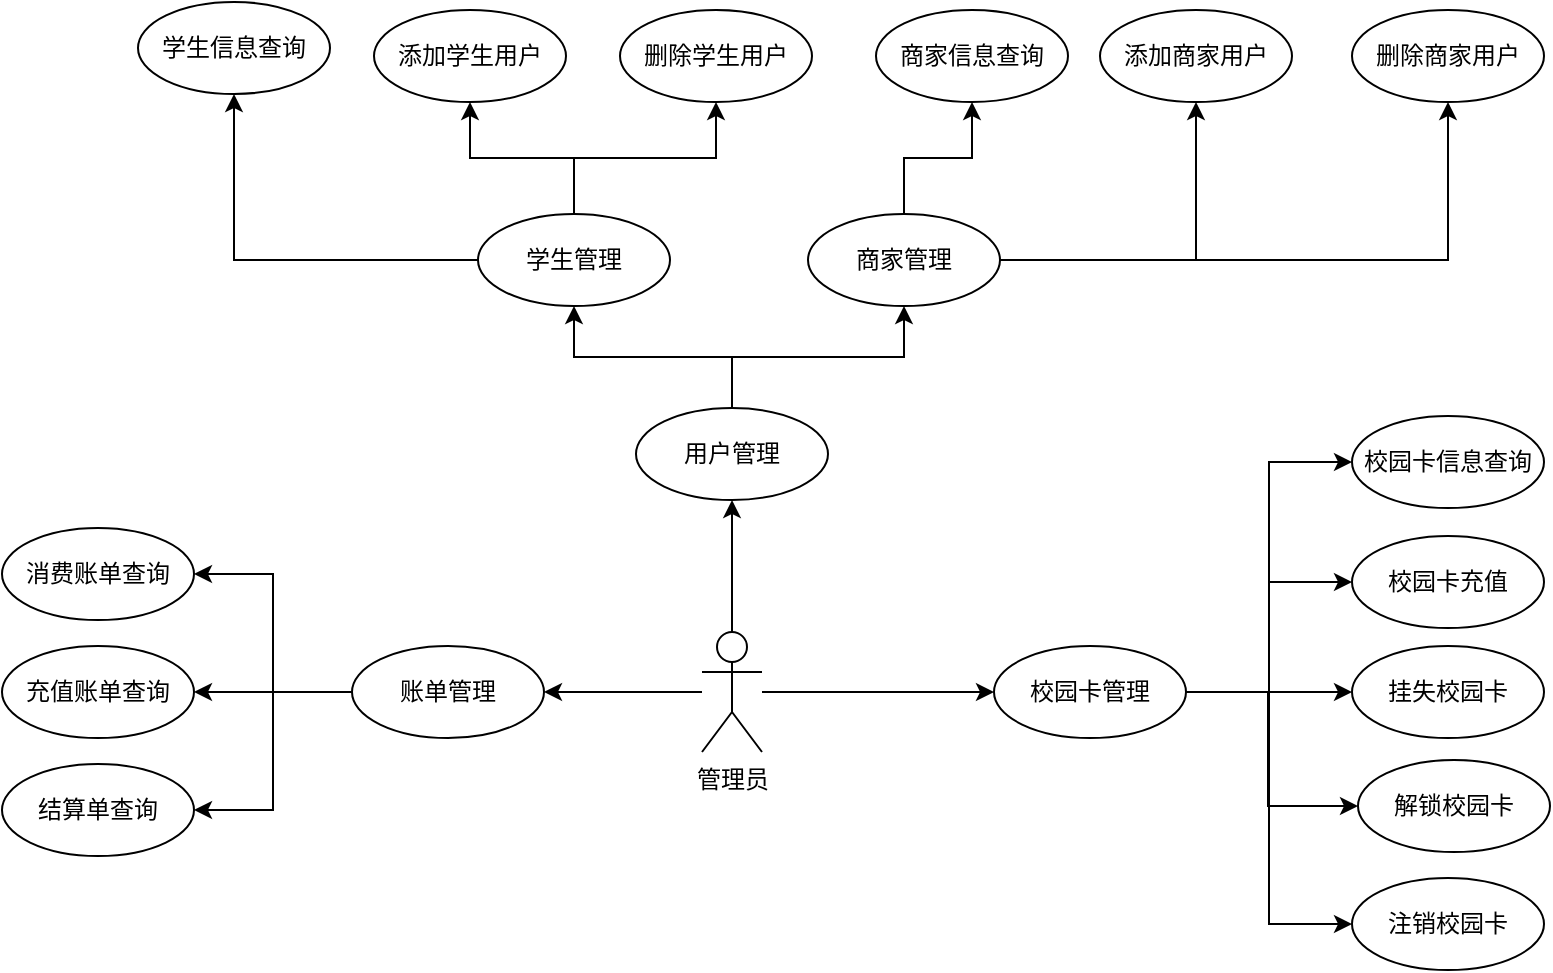 <mxfile version="24.7.8">
  <diagram name="第 1 页" id="KQBWLX6boM1I_vUu8Vus">
    <mxGraphModel dx="1707" dy="1020" grid="0" gridSize="10" guides="1" tooltips="1" connect="1" arrows="1" fold="1" page="1" pageScale="1" pageWidth="2336" pageHeight="1654" math="0" shadow="0">
      <root>
        <mxCell id="0" />
        <mxCell id="1" parent="0" />
        <mxCell id="iSYZg7iLYKLxQMK2rEbz-16" style="edgeStyle=orthogonalEdgeStyle;rounded=0;orthogonalLoop=1;jettySize=auto;html=1;entryX=0;entryY=0.5;entryDx=0;entryDy=0;" edge="1" parent="1" source="iSYZg7iLYKLxQMK2rEbz-1" target="iSYZg7iLYKLxQMK2rEbz-5">
          <mxGeometry relative="1" as="geometry" />
        </mxCell>
        <mxCell id="iSYZg7iLYKLxQMK2rEbz-40" style="edgeStyle=orthogonalEdgeStyle;rounded=0;orthogonalLoop=1;jettySize=auto;html=1;entryX=0.5;entryY=1;entryDx=0;entryDy=0;" edge="1" parent="1" source="iSYZg7iLYKLxQMK2rEbz-1" target="iSYZg7iLYKLxQMK2rEbz-2">
          <mxGeometry relative="1" as="geometry" />
        </mxCell>
        <mxCell id="iSYZg7iLYKLxQMK2rEbz-52" style="edgeStyle=orthogonalEdgeStyle;rounded=0;orthogonalLoop=1;jettySize=auto;html=1;entryX=1;entryY=0.5;entryDx=0;entryDy=0;" edge="1" parent="1" source="iSYZg7iLYKLxQMK2rEbz-1" target="iSYZg7iLYKLxQMK2rEbz-6">
          <mxGeometry relative="1" as="geometry" />
        </mxCell>
        <mxCell id="iSYZg7iLYKLxQMK2rEbz-1" value="管理员" style="shape=umlActor;verticalLabelPosition=bottom;verticalAlign=top;html=1;outlineConnect=0;" vertex="1" parent="1">
          <mxGeometry x="1033" y="455" width="30" height="60" as="geometry" />
        </mxCell>
        <mxCell id="iSYZg7iLYKLxQMK2rEbz-43" style="edgeStyle=orthogonalEdgeStyle;rounded=0;orthogonalLoop=1;jettySize=auto;html=1;entryX=0.5;entryY=1;entryDx=0;entryDy=0;" edge="1" parent="1" source="iSYZg7iLYKLxQMK2rEbz-2" target="iSYZg7iLYKLxQMK2rEbz-3">
          <mxGeometry relative="1" as="geometry" />
        </mxCell>
        <mxCell id="iSYZg7iLYKLxQMK2rEbz-45" style="edgeStyle=orthogonalEdgeStyle;rounded=0;orthogonalLoop=1;jettySize=auto;html=1;entryX=0.5;entryY=1;entryDx=0;entryDy=0;" edge="1" parent="1" source="iSYZg7iLYKLxQMK2rEbz-2" target="iSYZg7iLYKLxQMK2rEbz-4">
          <mxGeometry relative="1" as="geometry" />
        </mxCell>
        <mxCell id="iSYZg7iLYKLxQMK2rEbz-2" value="用户管理" style="ellipse;whiteSpace=wrap;html=1;" vertex="1" parent="1">
          <mxGeometry x="1000" y="343" width="96" height="46" as="geometry" />
        </mxCell>
        <mxCell id="iSYZg7iLYKLxQMK2rEbz-46" style="edgeStyle=orthogonalEdgeStyle;rounded=0;orthogonalLoop=1;jettySize=auto;html=1;entryX=0.5;entryY=1;entryDx=0;entryDy=0;" edge="1" parent="1" source="iSYZg7iLYKLxQMK2rEbz-3" target="iSYZg7iLYKLxQMK2rEbz-24">
          <mxGeometry relative="1" as="geometry" />
        </mxCell>
        <mxCell id="iSYZg7iLYKLxQMK2rEbz-47" style="edgeStyle=orthogonalEdgeStyle;rounded=0;orthogonalLoop=1;jettySize=auto;html=1;entryX=0.5;entryY=1;entryDx=0;entryDy=0;" edge="1" parent="1" source="iSYZg7iLYKLxQMK2rEbz-3" target="iSYZg7iLYKLxQMK2rEbz-25">
          <mxGeometry relative="1" as="geometry" />
        </mxCell>
        <mxCell id="iSYZg7iLYKLxQMK2rEbz-48" style="edgeStyle=orthogonalEdgeStyle;rounded=0;orthogonalLoop=1;jettySize=auto;html=1;entryX=0.5;entryY=1;entryDx=0;entryDy=0;" edge="1" parent="1" source="iSYZg7iLYKLxQMK2rEbz-3" target="iSYZg7iLYKLxQMK2rEbz-26">
          <mxGeometry relative="1" as="geometry" />
        </mxCell>
        <mxCell id="iSYZg7iLYKLxQMK2rEbz-3" value="学生&lt;span style=&quot;color: rgba(0, 0, 0, 0); font-family: monospace; font-size: 0px; text-align: start; white-space: nowrap;&quot;&gt;%3CmxGraphModel%3E%3Croot%3E%3CmxCell%20id%3D%220%22%2F%3E%3CmxCell%20id%3D%221%22%20parent%3D%220%22%2F%3E%3CmxCell%20id%3D%222%22%20value%3D%22%E7%94%A8%E6%88%B7%E7%AE%A1%E7%90%86%22%20style%3D%22ellipse%3BwhiteSpace%3Dwrap%3Bhtml%3D1%3B%22%20vertex%3D%221%22%20parent%3D%221%22%3E%3CmxGeometry%20x%3D%22381%22%20y%3D%22262%22%20width%3D%2296%22%20height%3D%2246%22%20as%3D%22geometry%22%2F%3E%3C%2FmxCell%3E%3C%2Froot%3E%3C%2FmxGraphModel%3E&lt;/span&gt;管理" style="ellipse;whiteSpace=wrap;html=1;" vertex="1" parent="1">
          <mxGeometry x="921" y="246" width="96" height="46" as="geometry" />
        </mxCell>
        <mxCell id="iSYZg7iLYKLxQMK2rEbz-49" style="edgeStyle=orthogonalEdgeStyle;rounded=0;orthogonalLoop=1;jettySize=auto;html=1;entryX=0.5;entryY=1;entryDx=0;entryDy=0;" edge="1" parent="1" source="iSYZg7iLYKLxQMK2rEbz-4" target="iSYZg7iLYKLxQMK2rEbz-27">
          <mxGeometry relative="1" as="geometry" />
        </mxCell>
        <mxCell id="iSYZg7iLYKLxQMK2rEbz-50" style="edgeStyle=orthogonalEdgeStyle;rounded=0;orthogonalLoop=1;jettySize=auto;html=1;entryX=0.5;entryY=1;entryDx=0;entryDy=0;" edge="1" parent="1" source="iSYZg7iLYKLxQMK2rEbz-4" target="iSYZg7iLYKLxQMK2rEbz-28">
          <mxGeometry relative="1" as="geometry" />
        </mxCell>
        <mxCell id="iSYZg7iLYKLxQMK2rEbz-51" style="edgeStyle=orthogonalEdgeStyle;rounded=0;orthogonalLoop=1;jettySize=auto;html=1;entryX=0.5;entryY=1;entryDx=0;entryDy=0;" edge="1" parent="1" source="iSYZg7iLYKLxQMK2rEbz-4" target="iSYZg7iLYKLxQMK2rEbz-29">
          <mxGeometry relative="1" as="geometry" />
        </mxCell>
        <mxCell id="iSYZg7iLYKLxQMK2rEbz-4" value="商家管理" style="ellipse;whiteSpace=wrap;html=1;" vertex="1" parent="1">
          <mxGeometry x="1086" y="246" width="96" height="46" as="geometry" />
        </mxCell>
        <mxCell id="iSYZg7iLYKLxQMK2rEbz-31" style="edgeStyle=orthogonalEdgeStyle;rounded=0;orthogonalLoop=1;jettySize=auto;html=1;exitX=1;exitY=0.5;exitDx=0;exitDy=0;entryX=0;entryY=0.5;entryDx=0;entryDy=0;" edge="1" parent="1" source="iSYZg7iLYKLxQMK2rEbz-5" target="iSYZg7iLYKLxQMK2rEbz-18">
          <mxGeometry relative="1" as="geometry" />
        </mxCell>
        <mxCell id="iSYZg7iLYKLxQMK2rEbz-32" style="edgeStyle=orthogonalEdgeStyle;rounded=0;orthogonalLoop=1;jettySize=auto;html=1;entryX=0;entryY=0.5;entryDx=0;entryDy=0;" edge="1" parent="1" source="iSYZg7iLYKLxQMK2rEbz-5" target="iSYZg7iLYKLxQMK2rEbz-19">
          <mxGeometry relative="1" as="geometry" />
        </mxCell>
        <mxCell id="iSYZg7iLYKLxQMK2rEbz-33" style="edgeStyle=orthogonalEdgeStyle;rounded=0;orthogonalLoop=1;jettySize=auto;html=1;entryX=0;entryY=0.5;entryDx=0;entryDy=0;" edge="1" parent="1" source="iSYZg7iLYKLxQMK2rEbz-5" target="iSYZg7iLYKLxQMK2rEbz-23">
          <mxGeometry relative="1" as="geometry" />
        </mxCell>
        <mxCell id="iSYZg7iLYKLxQMK2rEbz-38" style="edgeStyle=orthogonalEdgeStyle;rounded=0;orthogonalLoop=1;jettySize=auto;html=1;entryX=0;entryY=0.5;entryDx=0;entryDy=0;" edge="1" parent="1" source="iSYZg7iLYKLxQMK2rEbz-5" target="iSYZg7iLYKLxQMK2rEbz-21">
          <mxGeometry relative="1" as="geometry">
            <Array as="points">
              <mxPoint x="1316" y="485" />
              <mxPoint x="1316" y="542" />
            </Array>
          </mxGeometry>
        </mxCell>
        <mxCell id="iSYZg7iLYKLxQMK2rEbz-39" style="edgeStyle=orthogonalEdgeStyle;rounded=0;orthogonalLoop=1;jettySize=auto;html=1;entryX=0;entryY=0.5;entryDx=0;entryDy=0;" edge="1" parent="1" source="iSYZg7iLYKLxQMK2rEbz-5" target="iSYZg7iLYKLxQMK2rEbz-22">
          <mxGeometry relative="1" as="geometry" />
        </mxCell>
        <mxCell id="iSYZg7iLYKLxQMK2rEbz-5" value="校园卡管理" style="ellipse;whiteSpace=wrap;html=1;" vertex="1" parent="1">
          <mxGeometry x="1179" y="462" width="96" height="46" as="geometry" />
        </mxCell>
        <mxCell id="iSYZg7iLYKLxQMK2rEbz-53" style="edgeStyle=orthogonalEdgeStyle;rounded=0;orthogonalLoop=1;jettySize=auto;html=1;entryX=1;entryY=0.5;entryDx=0;entryDy=0;" edge="1" parent="1" source="iSYZg7iLYKLxQMK2rEbz-6" target="iSYZg7iLYKLxQMK2rEbz-7">
          <mxGeometry relative="1" as="geometry" />
        </mxCell>
        <mxCell id="iSYZg7iLYKLxQMK2rEbz-54" style="edgeStyle=orthogonalEdgeStyle;rounded=0;orthogonalLoop=1;jettySize=auto;html=1;entryX=1;entryY=0.5;entryDx=0;entryDy=0;" edge="1" parent="1" source="iSYZg7iLYKLxQMK2rEbz-6" target="iSYZg7iLYKLxQMK2rEbz-8">
          <mxGeometry relative="1" as="geometry" />
        </mxCell>
        <mxCell id="iSYZg7iLYKLxQMK2rEbz-55" style="edgeStyle=orthogonalEdgeStyle;rounded=0;orthogonalLoop=1;jettySize=auto;html=1;entryX=1;entryY=0.5;entryDx=0;entryDy=0;" edge="1" parent="1" source="iSYZg7iLYKLxQMK2rEbz-6" target="iSYZg7iLYKLxQMK2rEbz-9">
          <mxGeometry relative="1" as="geometry" />
        </mxCell>
        <mxCell id="iSYZg7iLYKLxQMK2rEbz-6" value="账单管理" style="ellipse;whiteSpace=wrap;html=1;" vertex="1" parent="1">
          <mxGeometry x="858" y="462" width="96" height="46" as="geometry" />
        </mxCell>
        <mxCell id="iSYZg7iLYKLxQMK2rEbz-7" value="消费账单查询" style="ellipse;whiteSpace=wrap;html=1;" vertex="1" parent="1">
          <mxGeometry x="683" y="403" width="96" height="46" as="geometry" />
        </mxCell>
        <mxCell id="iSYZg7iLYKLxQMK2rEbz-8" value="充值账单查询" style="ellipse;whiteSpace=wrap;html=1;" vertex="1" parent="1">
          <mxGeometry x="683" y="462" width="96" height="46" as="geometry" />
        </mxCell>
        <mxCell id="iSYZg7iLYKLxQMK2rEbz-9" value="结算单查询" style="ellipse;whiteSpace=wrap;html=1;" vertex="1" parent="1">
          <mxGeometry x="683" y="521" width="96" height="46" as="geometry" />
        </mxCell>
        <mxCell id="iSYZg7iLYKLxQMK2rEbz-18" value="校园卡信息查询" style="ellipse;whiteSpace=wrap;html=1;" vertex="1" parent="1">
          <mxGeometry x="1358" y="347" width="96" height="46" as="geometry" />
        </mxCell>
        <mxCell id="iSYZg7iLYKLxQMK2rEbz-19" value="校园卡充值" style="ellipse;whiteSpace=wrap;html=1;" vertex="1" parent="1">
          <mxGeometry x="1358" y="407" width="96" height="46" as="geometry" />
        </mxCell>
        <mxCell id="iSYZg7iLYKLxQMK2rEbz-21" value="解锁校园卡" style="ellipse;whiteSpace=wrap;html=1;" vertex="1" parent="1">
          <mxGeometry x="1361" y="519" width="96" height="46" as="geometry" />
        </mxCell>
        <mxCell id="iSYZg7iLYKLxQMK2rEbz-22" value="注销校园卡" style="ellipse;whiteSpace=wrap;html=1;" vertex="1" parent="1">
          <mxGeometry x="1358" y="578" width="96" height="46" as="geometry" />
        </mxCell>
        <mxCell id="iSYZg7iLYKLxQMK2rEbz-23" value="挂失校园卡" style="ellipse;whiteSpace=wrap;html=1;" vertex="1" parent="1">
          <mxGeometry x="1358" y="462" width="96" height="46" as="geometry" />
        </mxCell>
        <mxCell id="iSYZg7iLYKLxQMK2rEbz-24" value="学生信息查询" style="ellipse;whiteSpace=wrap;html=1;" vertex="1" parent="1">
          <mxGeometry x="751" y="140" width="96" height="46" as="geometry" />
        </mxCell>
        <mxCell id="iSYZg7iLYKLxQMK2rEbz-25" value="添加学生用户" style="ellipse;whiteSpace=wrap;html=1;" vertex="1" parent="1">
          <mxGeometry x="869" y="144" width="96" height="46" as="geometry" />
        </mxCell>
        <mxCell id="iSYZg7iLYKLxQMK2rEbz-26" value="删除学生用户" style="ellipse;whiteSpace=wrap;html=1;" vertex="1" parent="1">
          <mxGeometry x="992" y="144" width="96" height="46" as="geometry" />
        </mxCell>
        <mxCell id="iSYZg7iLYKLxQMK2rEbz-27" value="商家信息查询" style="ellipse;whiteSpace=wrap;html=1;" vertex="1" parent="1">
          <mxGeometry x="1120" y="144" width="96" height="46" as="geometry" />
        </mxCell>
        <mxCell id="iSYZg7iLYKLxQMK2rEbz-28" value="添加商家用户" style="ellipse;whiteSpace=wrap;html=1;" vertex="1" parent="1">
          <mxGeometry x="1232" y="144" width="96" height="46" as="geometry" />
        </mxCell>
        <mxCell id="iSYZg7iLYKLxQMK2rEbz-29" value="删除商家用户" style="ellipse;whiteSpace=wrap;html=1;" vertex="1" parent="1">
          <mxGeometry x="1358" y="144" width="96" height="46" as="geometry" />
        </mxCell>
        <mxCell id="iSYZg7iLYKLxQMK2rEbz-30" style="edgeStyle=orthogonalEdgeStyle;rounded=0;orthogonalLoop=1;jettySize=auto;html=1;exitX=0.5;exitY=1;exitDx=0;exitDy=0;" edge="1" parent="1" source="iSYZg7iLYKLxQMK2rEbz-23" target="iSYZg7iLYKLxQMK2rEbz-23">
          <mxGeometry relative="1" as="geometry" />
        </mxCell>
      </root>
    </mxGraphModel>
  </diagram>
</mxfile>
